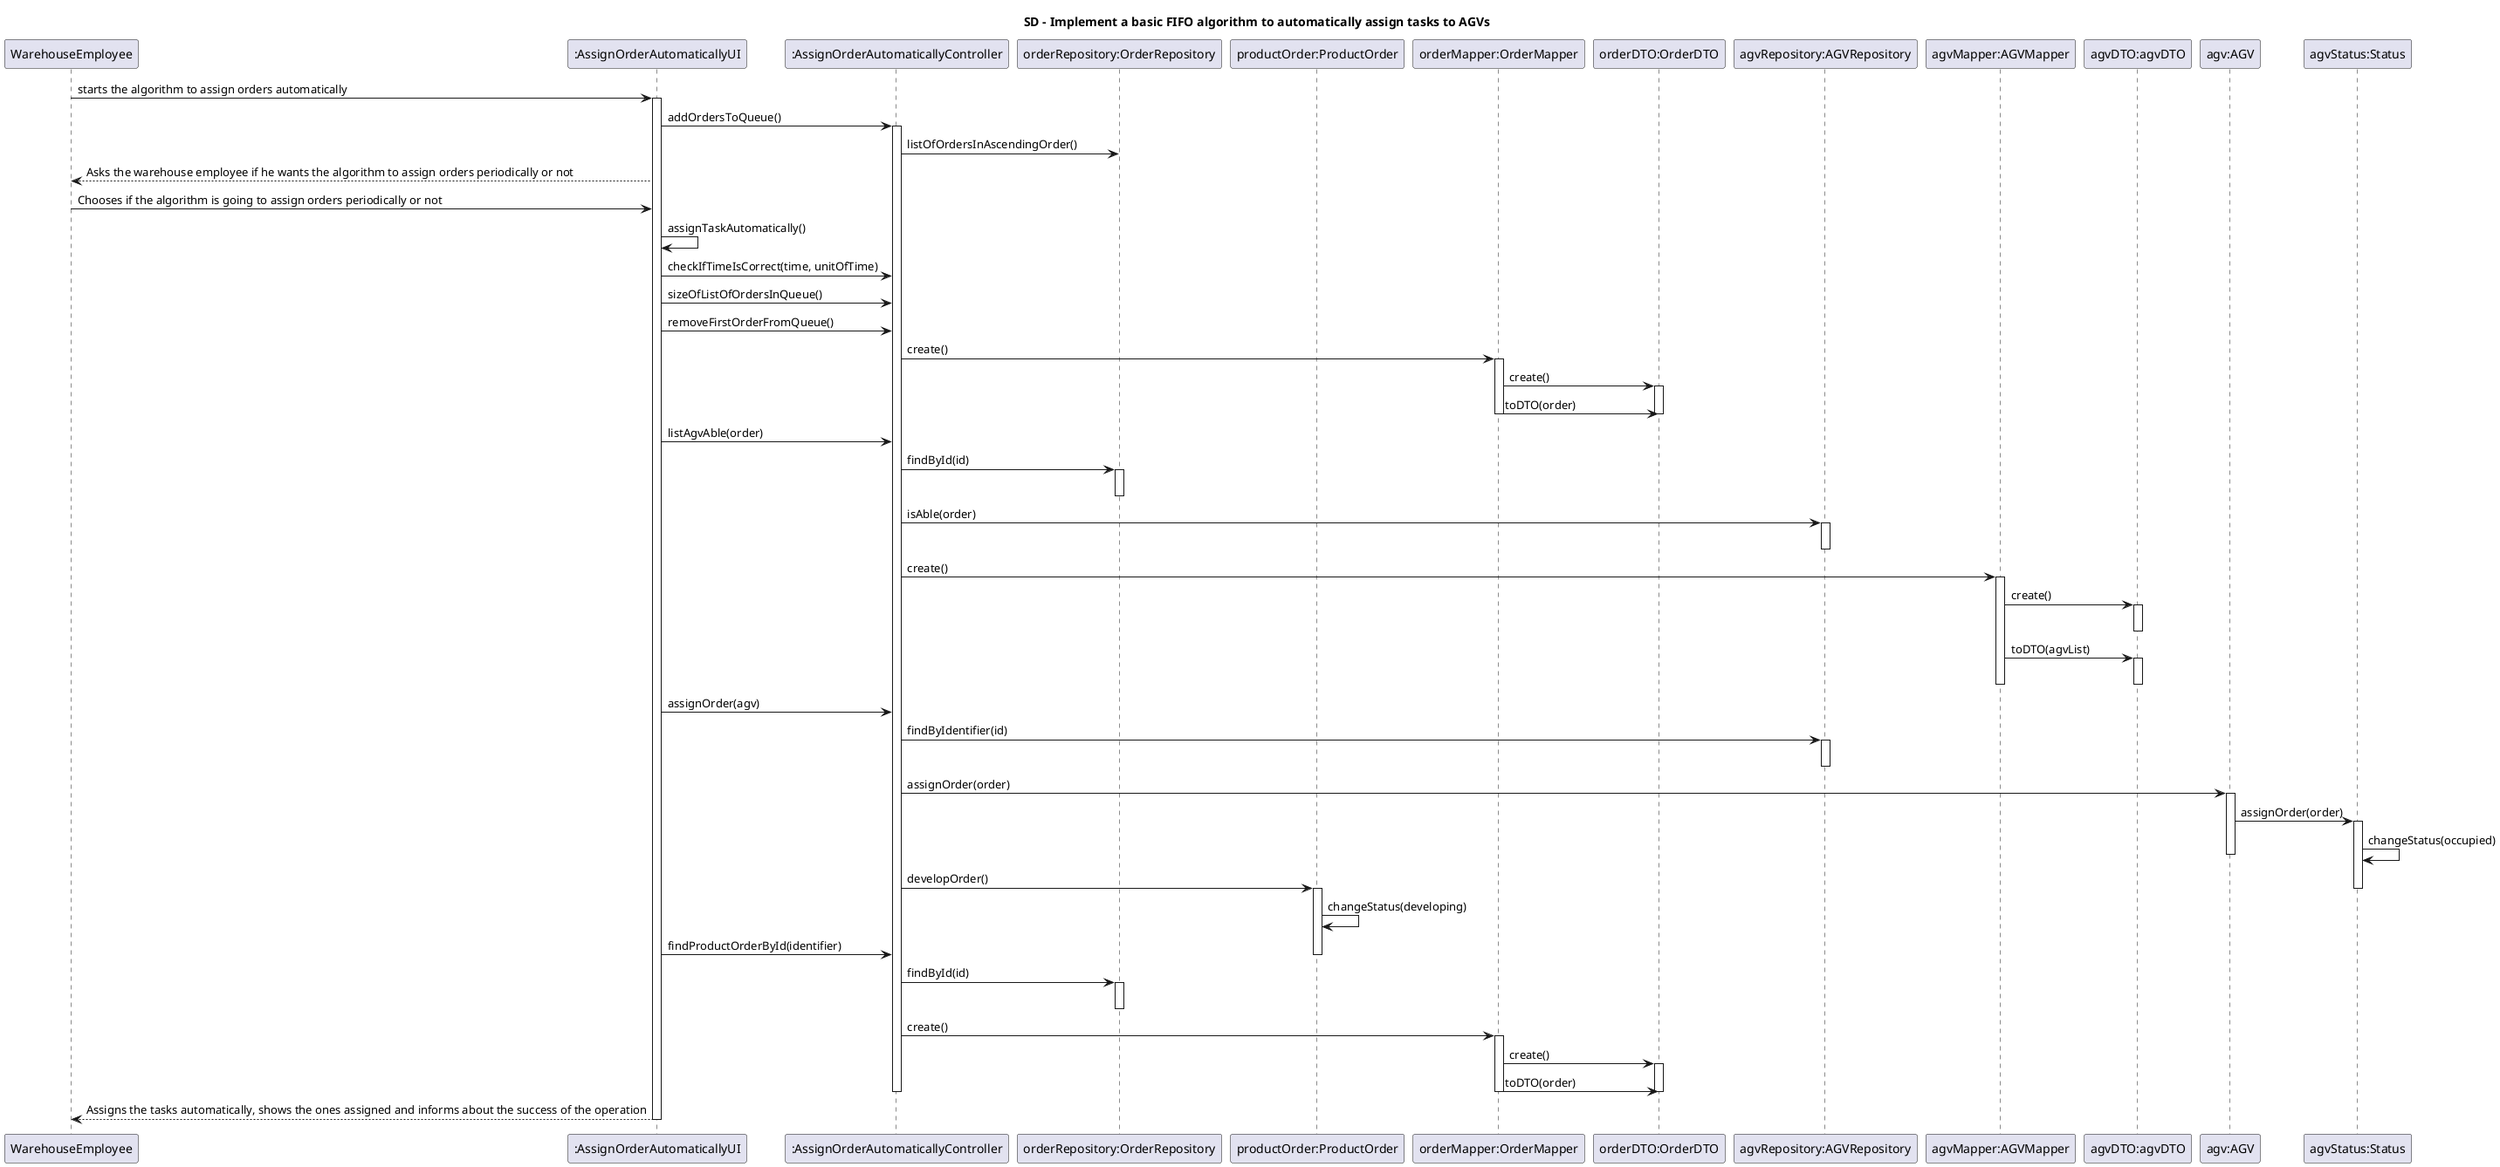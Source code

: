 @startuml
title SD - Implement a basic FIFO algorithm to automatically assign tasks to AGVs

        participant "WarehouseEmployee" as whe
		participant ":AssignOrderAutomaticallyUI" as ui
		participant ":AssignOrderAutomaticallyController" as ctrl
		participant "orderRepository:OrderRepository" as repo
        participant "productOrder:ProductOrder" as order
        participant "orderMapper:OrderMapper" as orderMapper
        participant "orderDTO:OrderDTO" as orderDTO
        participant "agvRepository:AGVRepository" as agvRepo
        participant "agvMapper:AGVMapper" as agvMapper
        participant "agvDTO:agvDTO" as agvDto
        participant "agv:AGV" as agv
        participant "agvStatus:Status" as agvStatus

        whe->ui: starts the algorithm to assign orders automatically
        activate ui
        ui->ctrl: addOrdersToQueue()
        activate ctrl

        ctrl->repo: listOfOrdersInAscendingOrder()

        ui-->whe: Asks the warehouse employee if he wants the algorithm to assign orders periodically or not
        whe->ui: Chooses if the algorithm is going to assign orders periodically or not

        ui->ui: assignTaskAutomatically()

        ui->ctrl: checkIfTimeIsCorrect(time, unitOfTime)
        ui->ctrl: sizeOfListOfOrdersInQueue()
        ui->ctrl: removeFirstOrderFromQueue()
        ctrl->orderMapper: create()
        activate orderMapper
        orderMapper->orderDTO: create()
        activate orderDTO
        orderMapper->orderDTO: toDTO(order)
        deactivate orderDTO
        deactivate orderMapper

        ui->ctrl: listAgvAble(order)
        ctrl->repo:findById(id)
        activate repo
        deactivate repo
        ctrl->agvRepo:isAble(order)
        activate agvRepo
        deactivate agvRepo
        ctrl->agvMapper:create()
        activate agvMapper
        agvMapper->agvDto:create()
        activate agvDto
        deactivate agvDto
        agvMapper->agvDto:toDTO(agvList)
        activate agvDto
        deactivate agvDto
        deactivate agvMapper

        ui->ctrl:assignOrder(agv)
        ctrl->agvRepo:findByIdentifier(id)
        activate agvRepo
        deactivate agvRepo
        ctrl->agv:assignOrder(order)
        activate agv
        agv->agvStatus:assignOrder(order)
        activate agvStatus
        agvStatus->agvStatus:changeStatus(occupied)
        deactivate agv
        ctrl->order:developOrder()
        deactivate agvStatus
        activate order
        order->order:changeStatus(developing)
        ui->ctrl: findProductOrderById(identifier)
        deactivate order
        ctrl->repo:findById(id)
        activate repo
        deactivate repo
        ctrl->orderMapper: create()
        activate orderMapper
        orderMapper->orderDTO: create()
        activate orderDTO
        orderMapper->orderDTO: toDTO(order)
        deactivate orderDTO
        deactivate orderMapper

        deactivate ctrl

        ui-->whe: Assigns the tasks automatically, shows the ones assigned and informs about the success of the operation
        deactivate ui

@enduml